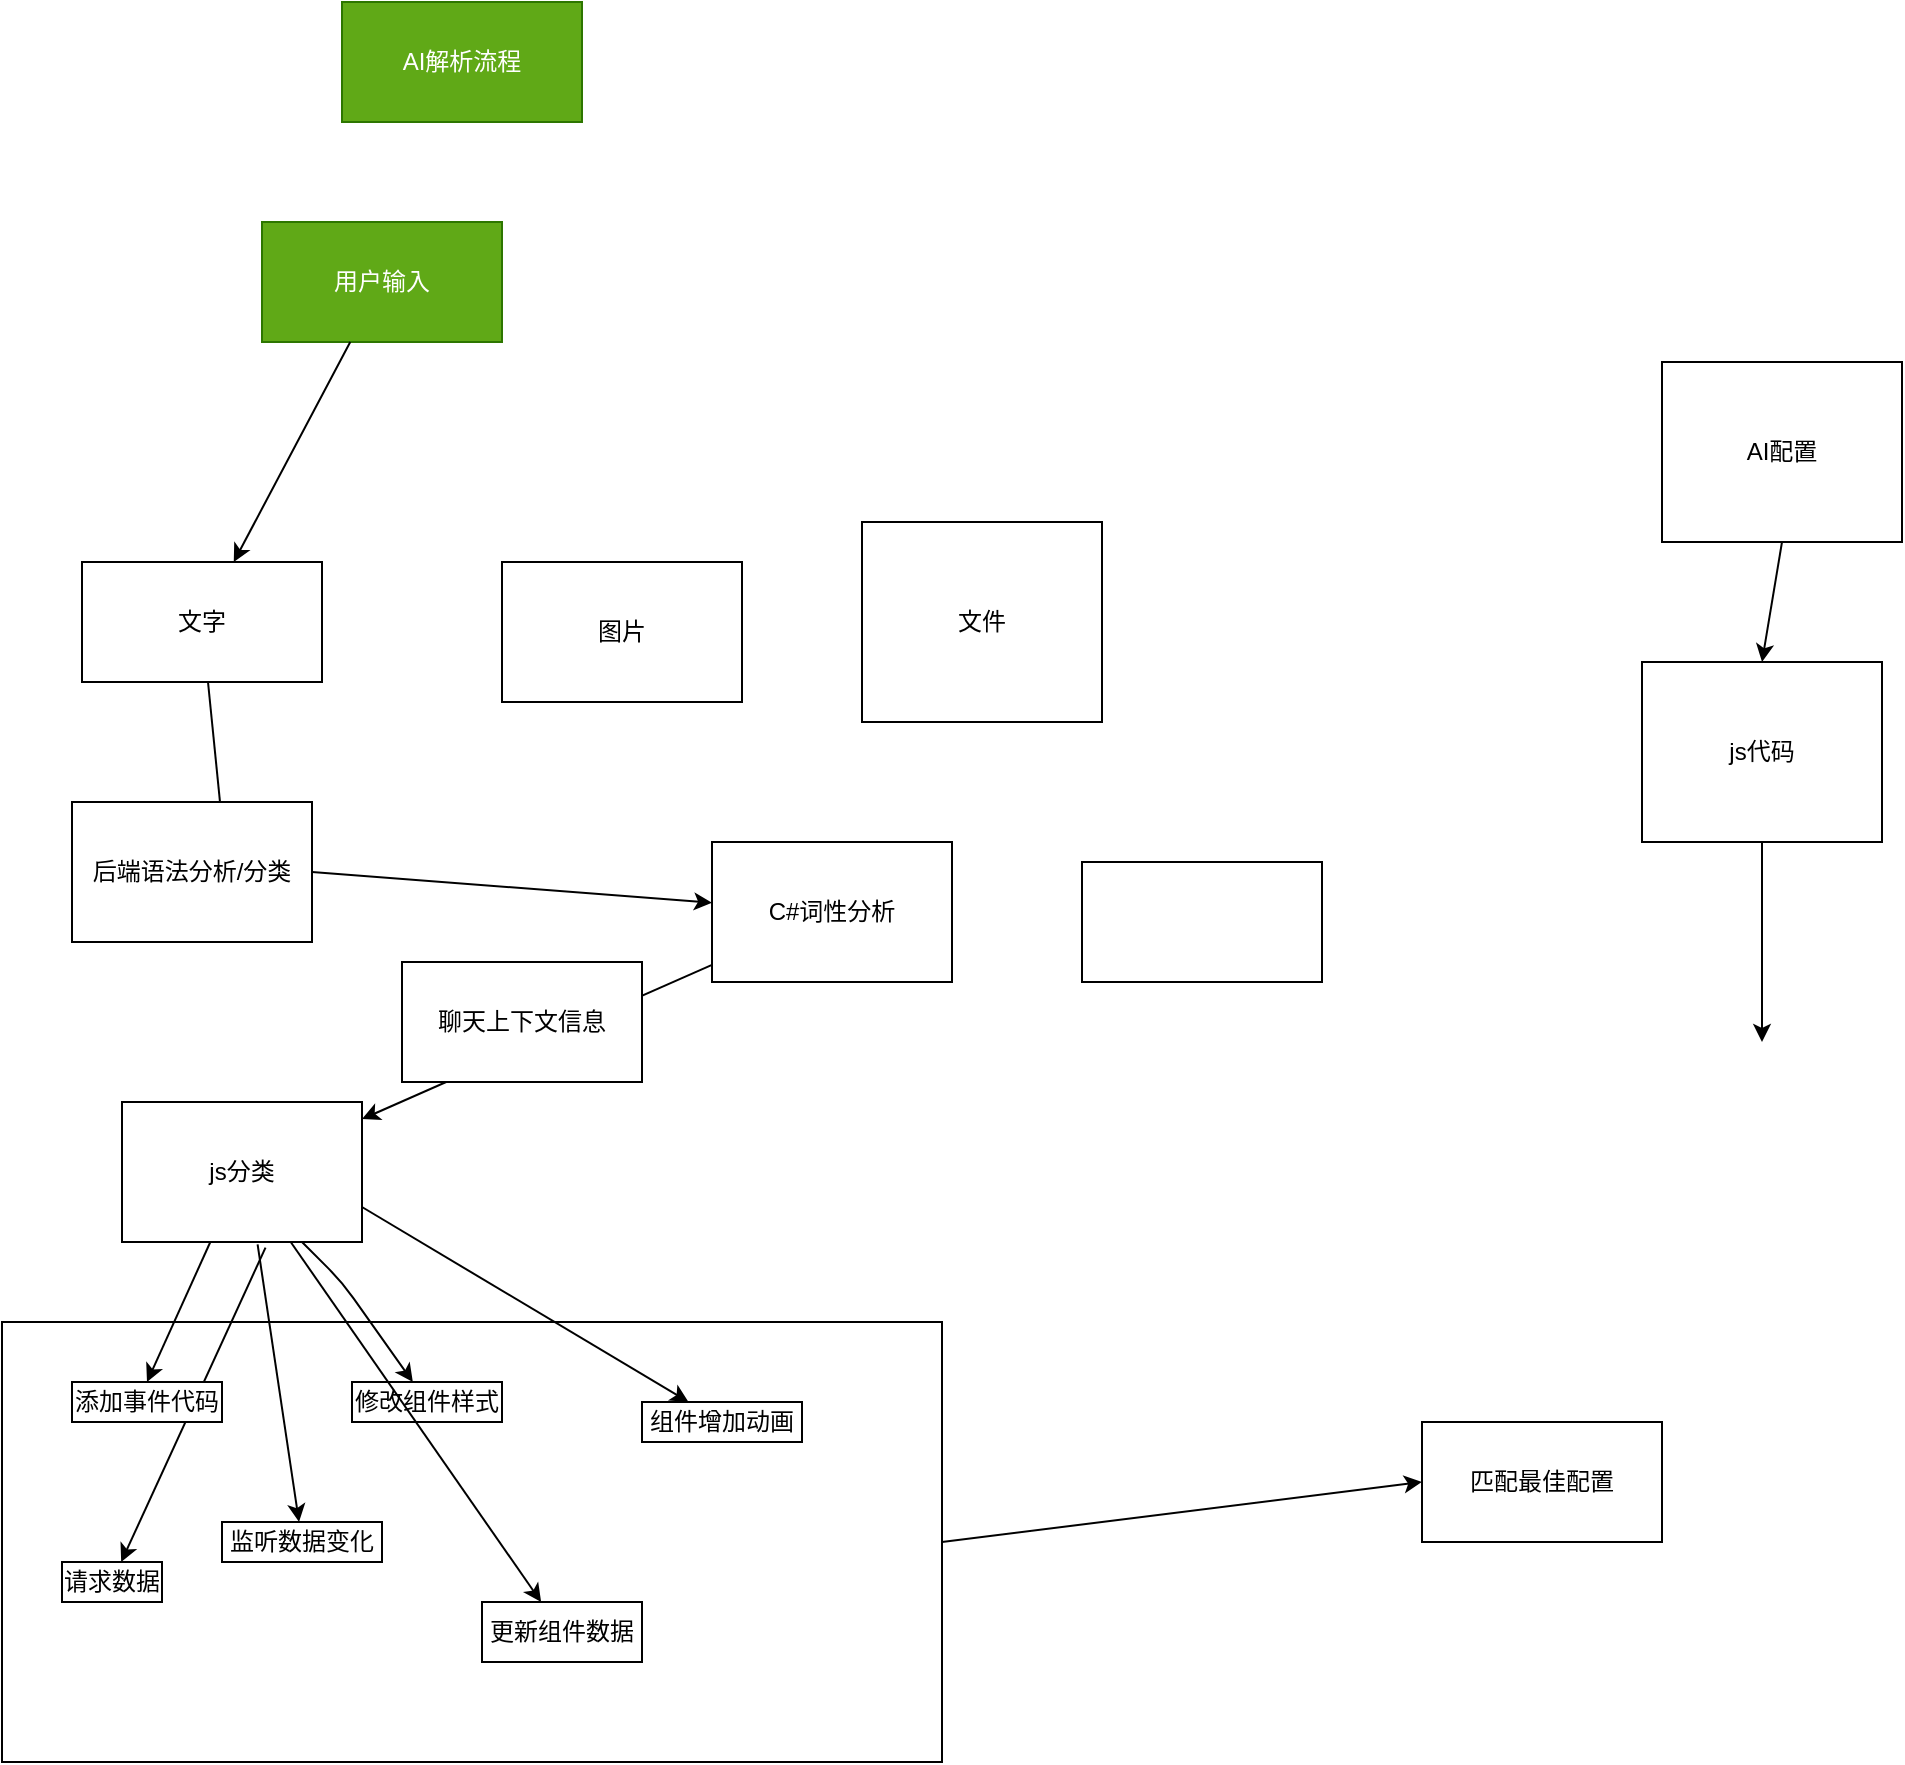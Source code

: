 <mxfile>
    <diagram id="WqOj4XSdQjoI-5z2ut8f" name="Page-1">
        <mxGraphModel dx="1680" dy="1054" grid="1" gridSize="10" guides="1" tooltips="1" connect="1" arrows="1" fold="1" page="1" pageScale="1" pageWidth="850" pageHeight="1100" math="0" shadow="0">
            <root>
                <mxCell id="0"/>
                <mxCell id="1" parent="0"/>
                <mxCell id="37" style="edgeStyle=none;html=1;exitX=1;exitY=0.5;exitDx=0;exitDy=0;entryX=0;entryY=0.5;entryDx=0;entryDy=0;" edge="1" parent="1" source="35" target="36">
                    <mxGeometry relative="1" as="geometry"/>
                </mxCell>
                <mxCell id="35" value="" style="rounded=0;whiteSpace=wrap;html=1;" vertex="1" parent="1">
                    <mxGeometry x="70" y="860" width="470" height="220" as="geometry"/>
                </mxCell>
                <mxCell id="2" value="用户输入" style="rounded=0;whiteSpace=wrap;html=1;fillColor=#60a917;fontColor=#ffffff;strokeColor=#2D7600;" vertex="1" parent="1">
                    <mxGeometry x="200" y="310" width="120" height="60" as="geometry"/>
                </mxCell>
                <mxCell id="15" value="" style="edgeStyle=none;html=1;" edge="1" parent="1" source="4">
                    <mxGeometry relative="1" as="geometry">
                        <mxPoint x="180" y="610" as="targetPoint"/>
                    </mxGeometry>
                </mxCell>
                <mxCell id="4" value="文字" style="rounded=0;whiteSpace=wrap;html=1;" vertex="1" parent="1">
                    <mxGeometry x="110" y="480" width="120" height="60" as="geometry"/>
                </mxCell>
                <mxCell id="5" value="图片" style="rounded=0;whiteSpace=wrap;html=1;" vertex="1" parent="1">
                    <mxGeometry x="320" y="480" width="120" height="70" as="geometry"/>
                </mxCell>
                <mxCell id="6" value="文件" style="rounded=0;whiteSpace=wrap;html=1;" vertex="1" parent="1">
                    <mxGeometry x="500" y="460" width="120" height="100" as="geometry"/>
                </mxCell>
                <mxCell id="7" value="AI解析流程" style="rounded=0;whiteSpace=wrap;html=1;fillColor=#60a917;fontColor=#ffffff;strokeColor=#2D7600;" vertex="1" parent="1">
                    <mxGeometry x="240" y="200" width="120" height="60" as="geometry"/>
                </mxCell>
                <mxCell id="8" value="" style="endArrow=classic;html=1;" edge="1" parent="1" source="2" target="4">
                    <mxGeometry width="50" height="50" relative="1" as="geometry">
                        <mxPoint x="200" y="430" as="sourcePoint"/>
                        <mxPoint x="250" y="380" as="targetPoint"/>
                    </mxGeometry>
                </mxCell>
                <mxCell id="17" value="" style="edgeStyle=none;html=1;entryX=0.5;entryY=0;entryDx=0;entryDy=0;startArrow=none;" edge="1" parent="1" source="28" target="12">
                    <mxGeometry relative="1" as="geometry">
                        <mxPoint x="150" y="770" as="targetPoint"/>
                    </mxGeometry>
                </mxCell>
                <mxCell id="18" style="edgeStyle=none;html=1;exitX=0.75;exitY=1;exitDx=0;exitDy=0;" edge="1" parent="1" source="28" target="13">
                    <mxGeometry relative="1" as="geometry">
                        <Array as="points">
                            <mxPoint x="240" y="840"/>
                        </Array>
                    </mxGeometry>
                </mxCell>
                <mxCell id="19" style="edgeStyle=none;html=1;exitX=1;exitY=0.75;exitDx=0;exitDy=0;" edge="1" parent="1" source="28" target="14">
                    <mxGeometry relative="1" as="geometry"/>
                </mxCell>
                <mxCell id="22" style="edgeStyle=none;html=1;exitX=0.598;exitY=1.04;exitDx=0;exitDy=0;exitPerimeter=0;" edge="1" parent="1" source="28" target="21">
                    <mxGeometry relative="1" as="geometry"/>
                </mxCell>
                <mxCell id="30" style="edgeStyle=none;html=1;exitX=1;exitY=0.5;exitDx=0;exitDy=0;" edge="1" parent="1" source="10" target="27">
                    <mxGeometry relative="1" as="geometry"/>
                </mxCell>
                <mxCell id="10" value="后端语法分析/分类" style="rounded=0;whiteSpace=wrap;html=1;" vertex="1" parent="1">
                    <mxGeometry x="105" y="600" width="120" height="70" as="geometry"/>
                </mxCell>
                <mxCell id="12" value="添加事件代码" style="rounded=0;whiteSpace=wrap;html=1;" vertex="1" parent="1">
                    <mxGeometry x="105" y="890" width="75" height="20" as="geometry"/>
                </mxCell>
                <mxCell id="13" value="修改组件样式" style="rounded=0;whiteSpace=wrap;html=1;" vertex="1" parent="1">
                    <mxGeometry x="245" y="890" width="75" height="20" as="geometry"/>
                </mxCell>
                <mxCell id="14" value="组件增加动画" style="rounded=0;whiteSpace=wrap;html=1;" vertex="1" parent="1">
                    <mxGeometry x="390" y="900" width="80" height="20" as="geometry"/>
                </mxCell>
                <mxCell id="25" style="edgeStyle=none;html=1;exitX=0.5;exitY=1;exitDx=0;exitDy=0;entryX=0.5;entryY=0;entryDx=0;entryDy=0;" edge="1" parent="1" source="20" target="24">
                    <mxGeometry relative="1" as="geometry"/>
                </mxCell>
                <mxCell id="20" value="AI配置" style="rounded=0;whiteSpace=wrap;html=1;" vertex="1" parent="1">
                    <mxGeometry x="900" y="380" width="120" height="90" as="geometry"/>
                </mxCell>
                <mxCell id="21" value="请求数据" style="rounded=0;whiteSpace=wrap;html=1;" vertex="1" parent="1">
                    <mxGeometry x="100" y="980" width="50" height="20" as="geometry"/>
                </mxCell>
                <mxCell id="23" value="监听数据变化" style="rounded=0;whiteSpace=wrap;html=1;" vertex="1" parent="1">
                    <mxGeometry x="180" y="960" width="80" height="20" as="geometry"/>
                </mxCell>
                <mxCell id="26" style="edgeStyle=none;html=1;exitX=0.5;exitY=1;exitDx=0;exitDy=0;" edge="1" parent="1" source="24">
                    <mxGeometry relative="1" as="geometry">
                        <mxPoint x="950" y="720" as="targetPoint"/>
                    </mxGeometry>
                </mxCell>
                <mxCell id="24" value="js代码" style="rounded=0;whiteSpace=wrap;html=1;" vertex="1" parent="1">
                    <mxGeometry x="890" y="530" width="120" height="90" as="geometry"/>
                </mxCell>
                <mxCell id="31" style="edgeStyle=none;html=1;" edge="1" parent="1" source="27" target="28">
                    <mxGeometry relative="1" as="geometry"/>
                </mxCell>
                <mxCell id="27" value="C#词性分析" style="rounded=0;whiteSpace=wrap;html=1;" vertex="1" parent="1">
                    <mxGeometry x="425" y="620" width="120" height="70" as="geometry"/>
                </mxCell>
                <mxCell id="32" style="edgeStyle=none;html=1;exitX=0.565;exitY=1.017;exitDx=0;exitDy=0;exitPerimeter=0;" edge="1" parent="1" source="28" target="23">
                    <mxGeometry relative="1" as="geometry"/>
                </mxCell>
                <mxCell id="96" style="edgeStyle=none;html=1;" edge="1" parent="1" source="28" target="95">
                    <mxGeometry relative="1" as="geometry"/>
                </mxCell>
                <mxCell id="28" value="js分类" style="rounded=0;whiteSpace=wrap;html=1;" vertex="1" parent="1">
                    <mxGeometry x="130" y="750" width="120" height="70" as="geometry"/>
                </mxCell>
                <mxCell id="36" value="匹配最佳配置" style="rounded=0;whiteSpace=wrap;html=1;" vertex="1" parent="1">
                    <mxGeometry x="780" y="910" width="120" height="60" as="geometry"/>
                </mxCell>
                <mxCell id="38" value="聊天上下文信息" style="rounded=0;whiteSpace=wrap;html=1;" vertex="1" parent="1">
                    <mxGeometry x="270" y="680" width="120" height="60" as="geometry"/>
                </mxCell>
                <mxCell id="40" value="" style="rounded=0;whiteSpace=wrap;html=1;" vertex="1" parent="1">
                    <mxGeometry x="610" y="630" width="120" height="60" as="geometry"/>
                </mxCell>
                <mxCell id="95" value="更新组件数据" style="rounded=0;whiteSpace=wrap;html=1;" vertex="1" parent="1">
                    <mxGeometry x="310" y="1000" width="80" height="30" as="geometry"/>
                </mxCell>
            </root>
        </mxGraphModel>
    </diagram>
</mxfile>
